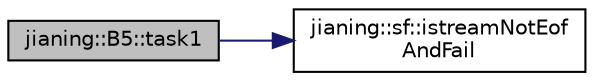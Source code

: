 digraph "jianing::B5::task1"
{
 // LATEX_PDF_SIZE
  edge [fontname="Helvetica",fontsize="10",labelfontname="Helvetica",labelfontsize="10"];
  node [fontname="Helvetica",fontsize="10",shape=record];
  rankdir="LR";
  Node1 [label="jianing::B5::task1",height=0.2,width=0.4,color="black", fillcolor="grey75", style="filled", fontcolor="black",tooltip=" "];
  Node1 -> Node2 [color="midnightblue",fontsize="10",style="solid",fontname="Helvetica"];
  Node2 [label="jianing::sf::istreamNotEof\lAndFail",height=0.2,width=0.4,color="black", fillcolor="white", style="filled",URL="$namespacejianing_1_1sf.html#a891c70c4519b3ef133e59c7d625173d4",tooltip=" "];
}
